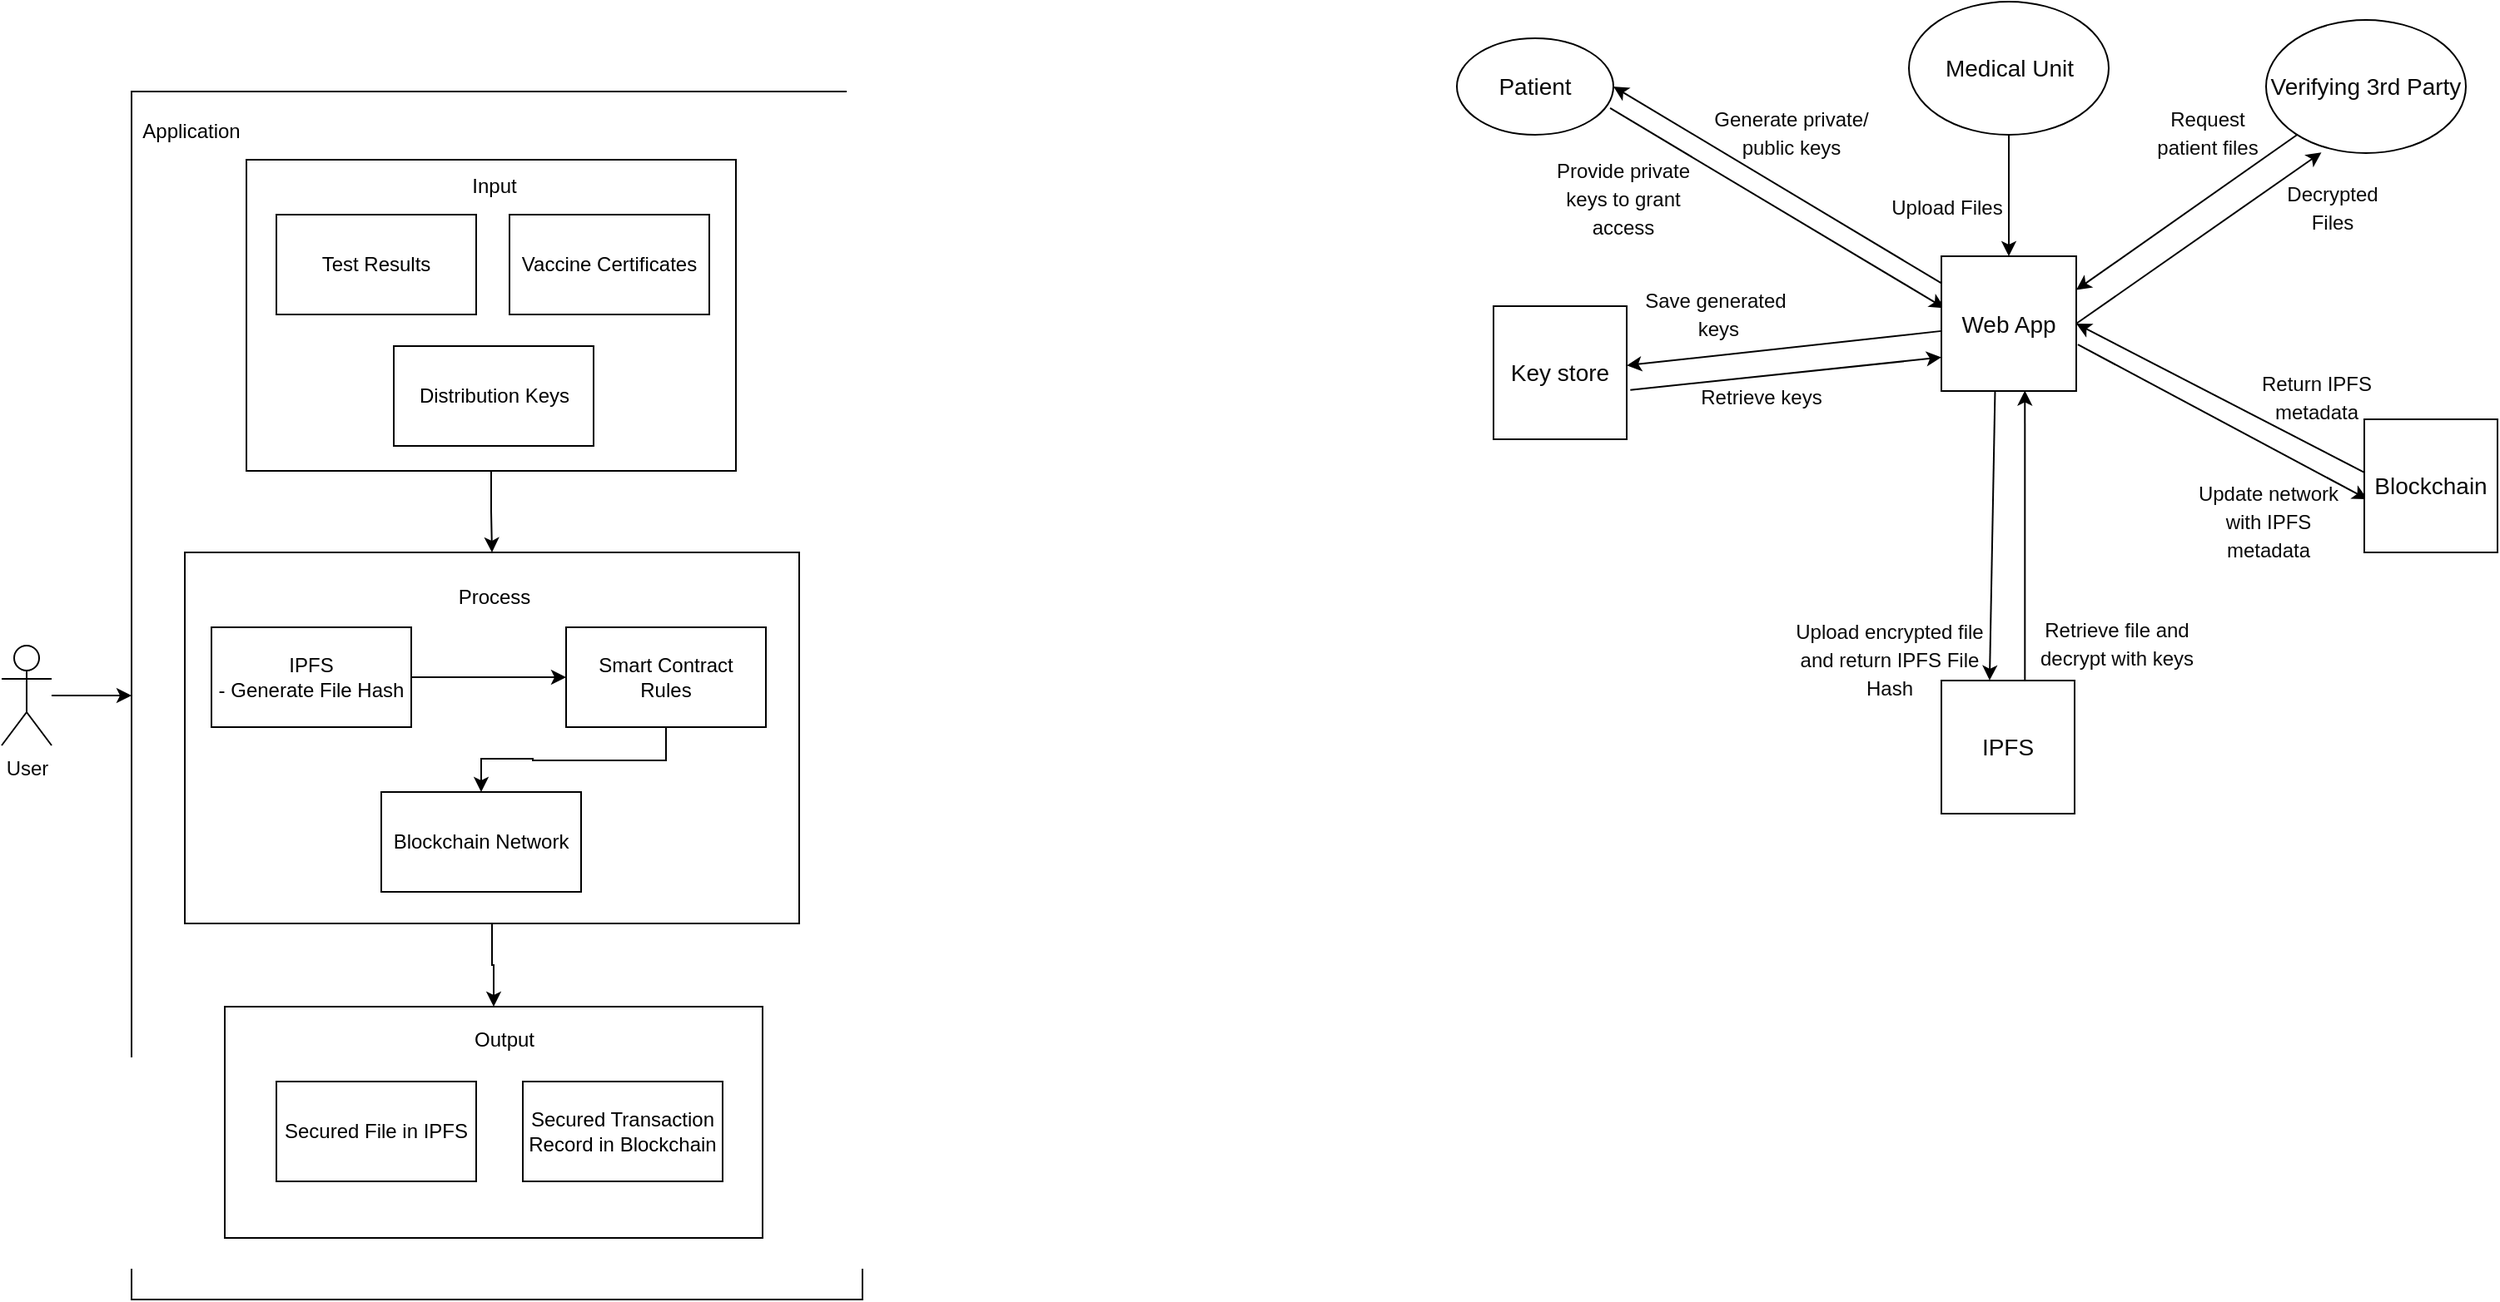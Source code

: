 <mxfile version="14.9.5" type="device"><diagram id="kY-viib103wf2mf439vV" name="Page-1"><mxGraphModel dx="835" dy="510" grid="0" gridSize="10" guides="1" tooltips="1" connect="1" arrows="1" fold="1" page="1" pageScale="1" pageWidth="2000" pageHeight="1100" math="0" shadow="0"><root><mxCell id="0"/><mxCell id="1" parent="0"/><mxCell id="HL23rp8V-L4xdYOjuT2W-24" value="" style="rounded=0;whiteSpace=wrap;html=1;" parent="1" vertex="1"><mxGeometry x="215" y="251" width="439" height="726" as="geometry"/></mxCell><mxCell id="HL23rp8V-L4xdYOjuT2W-6" value="" style="rounded=0;whiteSpace=wrap;html=1;" parent="1" vertex="1"><mxGeometry x="271" y="801" width="323" height="139" as="geometry"/></mxCell><mxCell id="HL23rp8V-L4xdYOjuT2W-14" style="edgeStyle=orthogonalEdgeStyle;rounded=0;orthogonalLoop=1;jettySize=auto;html=1;" parent="1" source="KZ27g9-mBWaPiHV4D6GU-1" target="KZ27g9-mBWaPiHV4D6GU-7" edge="1"><mxGeometry relative="1" as="geometry"/></mxCell><mxCell id="KZ27g9-mBWaPiHV4D6GU-1" value="" style="rounded=0;whiteSpace=wrap;html=1;" parent="1" vertex="1"><mxGeometry x="284" y="292" width="294" height="187" as="geometry"/></mxCell><mxCell id="KZ27g9-mBWaPiHV4D6GU-2" value="Input" style="text;html=1;strokeColor=none;fillColor=none;align=center;verticalAlign=middle;whiteSpace=wrap;rounded=0;" parent="1" vertex="1"><mxGeometry x="412.5" y="298" width="40" height="20" as="geometry"/></mxCell><mxCell id="KZ27g9-mBWaPiHV4D6GU-3" value="Test Results" style="rounded=0;whiteSpace=wrap;html=1;" parent="1" vertex="1"><mxGeometry x="302" y="325" width="120" height="60" as="geometry"/></mxCell><mxCell id="KZ27g9-mBWaPiHV4D6GU-4" value="Vaccine Certificates" style="rounded=0;whiteSpace=wrap;html=1;" parent="1" vertex="1"><mxGeometry x="442" y="325" width="120" height="60" as="geometry"/></mxCell><mxCell id="HL23rp8V-L4xdYOjuT2W-19" style="edgeStyle=orthogonalEdgeStyle;rounded=0;orthogonalLoop=1;jettySize=auto;html=1;exitX=0.5;exitY=1;exitDx=0;exitDy=0;entryX=0.5;entryY=0;entryDx=0;entryDy=0;" parent="1" source="KZ27g9-mBWaPiHV4D6GU-7" target="HL23rp8V-L4xdYOjuT2W-6" edge="1"><mxGeometry relative="1" as="geometry"/></mxCell><mxCell id="KZ27g9-mBWaPiHV4D6GU-7" value="" style="rounded=0;whiteSpace=wrap;html=1;" parent="1" vertex="1"><mxGeometry x="247" y="528" width="369" height="223" as="geometry"/></mxCell><mxCell id="KZ27g9-mBWaPiHV4D6GU-8" value="Process" style="text;html=1;strokeColor=none;fillColor=none;align=center;verticalAlign=middle;whiteSpace=wrap;rounded=0;" parent="1" vertex="1"><mxGeometry x="412.5" y="545" width="40" height="20" as="geometry"/></mxCell><mxCell id="HL23rp8V-L4xdYOjuT2W-12" style="edgeStyle=orthogonalEdgeStyle;rounded=0;orthogonalLoop=1;jettySize=auto;html=1;" parent="1" source="KZ27g9-mBWaPiHV4D6GU-9" target="KZ27g9-mBWaPiHV4D6GU-10" edge="1"><mxGeometry relative="1" as="geometry"/></mxCell><mxCell id="KZ27g9-mBWaPiHV4D6GU-9" value="IPFS&lt;br&gt;- Generate File Hash" style="rounded=0;whiteSpace=wrap;html=1;" parent="1" vertex="1"><mxGeometry x="263" y="573" width="120" height="60" as="geometry"/></mxCell><mxCell id="HL23rp8V-L4xdYOjuT2W-13" style="edgeStyle=orthogonalEdgeStyle;rounded=0;orthogonalLoop=1;jettySize=auto;html=1;" parent="1" source="KZ27g9-mBWaPiHV4D6GU-10" target="HL23rp8V-L4xdYOjuT2W-2" edge="1"><mxGeometry relative="1" as="geometry"/></mxCell><mxCell id="KZ27g9-mBWaPiHV4D6GU-10" value="Smart Contract&lt;br&gt;Rules" style="rounded=0;whiteSpace=wrap;html=1;" parent="1" vertex="1"><mxGeometry x="476" y="573" width="120" height="60" as="geometry"/></mxCell><mxCell id="HL23rp8V-L4xdYOjuT2W-1" value="Distribution Keys" style="rounded=0;whiteSpace=wrap;html=1;" parent="1" vertex="1"><mxGeometry x="372.5" y="404" width="120" height="60" as="geometry"/></mxCell><mxCell id="HL23rp8V-L4xdYOjuT2W-2" value="Blockchain Network" style="rounded=0;whiteSpace=wrap;html=1;" parent="1" vertex="1"><mxGeometry x="365" y="672" width="120" height="60" as="geometry"/></mxCell><mxCell id="HL23rp8V-L4xdYOjuT2W-4" value="Secured File in IPFS" style="rounded=0;whiteSpace=wrap;html=1;" parent="1" vertex="1"><mxGeometry x="302" y="846" width="120" height="60" as="geometry"/></mxCell><mxCell id="HL23rp8V-L4xdYOjuT2W-5" value="Secured Transaction&lt;br&gt;Record in Blockchain" style="rounded=0;whiteSpace=wrap;html=1;" parent="1" vertex="1"><mxGeometry x="450" y="846" width="120" height="60" as="geometry"/></mxCell><mxCell id="HL23rp8V-L4xdYOjuT2W-7" value="Output" style="text;html=1;strokeColor=none;fillColor=none;align=center;verticalAlign=middle;whiteSpace=wrap;rounded=0;" parent="1" vertex="1"><mxGeometry x="419" y="811" width="40" height="20" as="geometry"/></mxCell><mxCell id="HL23rp8V-L4xdYOjuT2W-25" value="Application" style="text;html=1;strokeColor=none;fillColor=none;align=center;verticalAlign=middle;whiteSpace=wrap;rounded=0;" parent="1" vertex="1"><mxGeometry x="231" y="265" width="40" height="20" as="geometry"/></mxCell><mxCell id="HL23rp8V-L4xdYOjuT2W-39" style="edgeStyle=orthogonalEdgeStyle;rounded=0;orthogonalLoop=1;jettySize=auto;html=1;fontColor=#FFFFFF;" parent="1" source="HL23rp8V-L4xdYOjuT2W-36" target="HL23rp8V-L4xdYOjuT2W-24" edge="1"><mxGeometry relative="1" as="geometry"/></mxCell><mxCell id="HL23rp8V-L4xdYOjuT2W-36" value="&lt;font color=&quot;#0a0a0a&quot;&gt;User&lt;/font&gt;" style="shape=umlActor;verticalLabelPosition=bottom;verticalAlign=top;html=1;fontColor=#FFFFFF;" parent="1" vertex="1"><mxGeometry x="137" y="584" width="30" height="60" as="geometry"/></mxCell><mxCell id="HL23rp8V-L4xdYOjuT2W-89" style="edgeStyle=none;rounded=0;orthogonalLoop=1;jettySize=auto;html=1;entryX=0.024;entryY=0.385;entryDx=0;entryDy=0;fontSize=14;fontColor=#0A0A0A;exitX=0.979;exitY=0.724;exitDx=0;exitDy=0;exitPerimeter=0;entryPerimeter=0;" parent="1" source="HL23rp8V-L4xdYOjuT2W-69" target="HL23rp8V-L4xdYOjuT2W-72" edge="1"><mxGeometry relative="1" as="geometry"/></mxCell><mxCell id="HL23rp8V-L4xdYOjuT2W-69" value="Patient" style="ellipse;whiteSpace=wrap;html=1;fontSize=14;fontColor=#0A0A0A;" parent="1" vertex="1"><mxGeometry x="1011" y="219" width="94" height="58" as="geometry"/></mxCell><mxCell id="HL23rp8V-L4xdYOjuT2W-82" style="edgeStyle=none;rounded=0;orthogonalLoop=1;jettySize=auto;html=1;fontSize=14;fontColor=#0A0A0A;" parent="1" source="HL23rp8V-L4xdYOjuT2W-70" target="HL23rp8V-L4xdYOjuT2W-72" edge="1"><mxGeometry relative="1" as="geometry"/></mxCell><mxCell id="HL23rp8V-L4xdYOjuT2W-70" value="Medical Unit" style="ellipse;whiteSpace=wrap;html=1;fontSize=14;fontColor=#0A0A0A;" parent="1" vertex="1"><mxGeometry x="1282.5" y="197" width="120" height="80" as="geometry"/></mxCell><mxCell id="HL23rp8V-L4xdYOjuT2W-88" style="edgeStyle=none;rounded=0;orthogonalLoop=1;jettySize=auto;html=1;fontSize=14;fontColor=#0A0A0A;entryX=1;entryY=0.25;entryDx=0;entryDy=0;" parent="1" source="HL23rp8V-L4xdYOjuT2W-71" target="HL23rp8V-L4xdYOjuT2W-72" edge="1"><mxGeometry relative="1" as="geometry"><mxPoint x="1383" y="369" as="targetPoint"/></mxGeometry></mxCell><mxCell id="HL23rp8V-L4xdYOjuT2W-71" value="Verifying 3rd Party" style="ellipse;whiteSpace=wrap;html=1;fontSize=14;fontColor=#0A0A0A;" parent="1" vertex="1"><mxGeometry x="1497" y="208" width="120" height="80" as="geometry"/></mxCell><mxCell id="HL23rp8V-L4xdYOjuT2W-84" style="edgeStyle=none;rounded=0;orthogonalLoop=1;jettySize=auto;html=1;fontSize=14;fontColor=#0A0A0A;" parent="1" source="HL23rp8V-L4xdYOjuT2W-72" target="HL23rp8V-L4xdYOjuT2W-75" edge="1"><mxGeometry relative="1" as="geometry"/></mxCell><mxCell id="HL23rp8V-L4xdYOjuT2W-85" style="edgeStyle=none;rounded=0;orthogonalLoop=1;jettySize=auto;html=1;entryX=0.362;entryY=-0.001;entryDx=0;entryDy=0;fontSize=14;fontColor=#0A0A0A;exitX=0.398;exitY=0.998;exitDx=0;exitDy=0;exitPerimeter=0;entryPerimeter=0;" parent="1" source="HL23rp8V-L4xdYOjuT2W-72" target="HL23rp8V-L4xdYOjuT2W-74" edge="1"><mxGeometry relative="1" as="geometry"/></mxCell><mxCell id="HL23rp8V-L4xdYOjuT2W-87" style="edgeStyle=none;rounded=0;orthogonalLoop=1;jettySize=auto;html=1;entryX=0.024;entryY=0.601;entryDx=0;entryDy=0;fontSize=14;fontColor=#0A0A0A;exitX=1.012;exitY=0.655;exitDx=0;exitDy=0;entryPerimeter=0;exitPerimeter=0;" parent="1" source="HL23rp8V-L4xdYOjuT2W-72" target="HL23rp8V-L4xdYOjuT2W-73" edge="1"><mxGeometry relative="1" as="geometry"/></mxCell><mxCell id="HL23rp8V-L4xdYOjuT2W-90" style="edgeStyle=none;rounded=0;orthogonalLoop=1;jettySize=auto;html=1;fontSize=14;fontColor=#0A0A0A;entryX=1;entryY=0.5;entryDx=0;entryDy=0;" parent="1" source="HL23rp8V-L4xdYOjuT2W-72" target="HL23rp8V-L4xdYOjuT2W-69" edge="1"><mxGeometry relative="1" as="geometry"><mxPoint x="1159" y="260" as="targetPoint"/></mxGeometry></mxCell><mxCell id="HL23rp8V-L4xdYOjuT2W-97" style="edgeStyle=none;rounded=0;orthogonalLoop=1;jettySize=auto;html=1;fontSize=14;fontColor=#0A0A0A;exitX=1;exitY=0.5;exitDx=0;exitDy=0;entryX=0.277;entryY=0.995;entryDx=0;entryDy=0;entryPerimeter=0;" parent="1" source="HL23rp8V-L4xdYOjuT2W-72" target="HL23rp8V-L4xdYOjuT2W-71" edge="1"><mxGeometry relative="1" as="geometry"><mxPoint x="1549" y="299" as="targetPoint"/></mxGeometry></mxCell><mxCell id="HL23rp8V-L4xdYOjuT2W-72" value="Web App" style="whiteSpace=wrap;html=1;aspect=fixed;fontSize=14;fontColor=#0A0A0A;" parent="1" vertex="1"><mxGeometry x="1302" y="350" width="81" height="81" as="geometry"/></mxCell><mxCell id="HL23rp8V-L4xdYOjuT2W-108" style="edgeStyle=none;rounded=0;orthogonalLoop=1;jettySize=auto;html=1;fontSize=14;fontColor=#0A0A0A;exitX=0.003;exitY=0.401;exitDx=0;exitDy=0;exitPerimeter=0;entryX=1;entryY=0.5;entryDx=0;entryDy=0;" parent="1" source="HL23rp8V-L4xdYOjuT2W-73" edge="1" target="HL23rp8V-L4xdYOjuT2W-72"><mxGeometry relative="1" as="geometry"><mxPoint x="1381" y="400" as="targetPoint"/></mxGeometry></mxCell><mxCell id="HL23rp8V-L4xdYOjuT2W-73" value="Blockchain" style="whiteSpace=wrap;html=1;aspect=fixed;fontSize=14;fontColor=#0A0A0A;" parent="1" vertex="1"><mxGeometry x="1556" y="448" width="80" height="80" as="geometry"/></mxCell><mxCell id="HL23rp8V-L4xdYOjuT2W-102" style="edgeStyle=none;rounded=0;orthogonalLoop=1;jettySize=auto;html=1;fontSize=14;fontColor=#0A0A0A;exitX=0.627;exitY=0.01;exitDx=0;exitDy=0;entryX=0.619;entryY=0.997;entryDx=0;entryDy=0;entryPerimeter=0;exitPerimeter=0;" parent="1" source="HL23rp8V-L4xdYOjuT2W-74" target="HL23rp8V-L4xdYOjuT2W-72" edge="1"><mxGeometry relative="1" as="geometry"><mxPoint x="1343" y="431" as="targetPoint"/></mxGeometry></mxCell><mxCell id="HL23rp8V-L4xdYOjuT2W-74" value="IPFS" style="whiteSpace=wrap;html=1;aspect=fixed;fontSize=14;fontColor=#0A0A0A;" parent="1" vertex="1"><mxGeometry x="1302" y="605" width="80" height="80" as="geometry"/></mxCell><mxCell id="HL23rp8V-L4xdYOjuT2W-122" style="edgeStyle=none;rounded=0;orthogonalLoop=1;jettySize=auto;html=1;fontSize=14;fontColor=#0A0A0A;exitX=1.027;exitY=0.63;exitDx=0;exitDy=0;entryX=0;entryY=0.75;entryDx=0;entryDy=0;exitPerimeter=0;" parent="1" source="HL23rp8V-L4xdYOjuT2W-75" target="HL23rp8V-L4xdYOjuT2W-72" edge="1"><mxGeometry relative="1" as="geometry"><mxPoint x="1322" y="431" as="targetPoint"/></mxGeometry></mxCell><mxCell id="HL23rp8V-L4xdYOjuT2W-75" value="Key store" style="whiteSpace=wrap;html=1;aspect=fixed;fontSize=14;fontColor=#0A0A0A;" parent="1" vertex="1"><mxGeometry x="1033" y="380" width="80" height="80" as="geometry"/></mxCell><mxCell id="HL23rp8V-L4xdYOjuT2W-91" value="&lt;font style=&quot;font-size: 12px&quot;&gt;Upload Files&lt;/font&gt;" style="text;html=1;strokeColor=none;fillColor=none;align=center;verticalAlign=middle;whiteSpace=wrap;rounded=0;fontSize=14;fontColor=#0A0A0A;" parent="1" vertex="1"><mxGeometry x="1257" y="296.5" width="97" height="47" as="geometry"/></mxCell><mxCell id="HL23rp8V-L4xdYOjuT2W-92" style="edgeStyle=none;rounded=0;orthogonalLoop=1;jettySize=auto;html=1;exitX=0.5;exitY=1;exitDx=0;exitDy=0;fontSize=14;fontColor=#0A0A0A;" parent="1" source="HL23rp8V-L4xdYOjuT2W-91" target="HL23rp8V-L4xdYOjuT2W-91" edge="1"><mxGeometry relative="1" as="geometry"/></mxCell><mxCell id="HL23rp8V-L4xdYOjuT2W-94" value="&lt;font style=&quot;font-size: 12px&quot;&gt;Generate private/&lt;br&gt;public keys&lt;/font&gt;" style="text;html=1;strokeColor=none;fillColor=none;align=center;verticalAlign=middle;whiteSpace=wrap;rounded=0;fontSize=14;fontColor=#0A0A0A;" parent="1" vertex="1"><mxGeometry x="1160" y="243.5" width="104" height="63" as="geometry"/></mxCell><mxCell id="HL23rp8V-L4xdYOjuT2W-95" value="&lt;font style=&quot;font-size: 12px&quot;&gt;Provide private keys to grant access&lt;/font&gt;" style="text;html=1;strokeColor=none;fillColor=none;align=center;verticalAlign=middle;whiteSpace=wrap;rounded=0;fontSize=14;fontColor=#0A0A0A;" parent="1" vertex="1"><mxGeometry x="1057" y="285.5" width="108" height="58" as="geometry"/></mxCell><mxCell id="HL23rp8V-L4xdYOjuT2W-96" value="&lt;font style=&quot;font-size: 12px&quot;&gt;Save generated&lt;br&gt;&amp;nbsp;keys&lt;/font&gt;" style="text;html=1;strokeColor=none;fillColor=none;align=center;verticalAlign=middle;whiteSpace=wrap;rounded=0;fontSize=14;fontColor=#0A0A0A;" parent="1" vertex="1"><mxGeometry x="1119" y="364" width="95" height="40" as="geometry"/></mxCell><mxCell id="HL23rp8V-L4xdYOjuT2W-98" value="&lt;font style=&quot;font-size: 12px&quot;&gt;Request &lt;br&gt;patient files&lt;/font&gt;" style="text;html=1;strokeColor=none;fillColor=none;align=center;verticalAlign=middle;whiteSpace=wrap;rounded=0;fontSize=14;fontColor=#0A0A0A;" parent="1" vertex="1"><mxGeometry x="1412" y="255.5" width="100" height="39" as="geometry"/></mxCell><mxCell id="HL23rp8V-L4xdYOjuT2W-101" value="&lt;font style=&quot;font-size: 12px&quot;&gt;Upload encrypted file&lt;br&gt;and return IPFS File Hash&lt;/font&gt;" style="text;html=1;strokeColor=none;fillColor=none;align=center;verticalAlign=middle;whiteSpace=wrap;rounded=0;fontSize=14;fontColor=#0A0A0A;" parent="1" vertex="1"><mxGeometry x="1209" y="556" width="124" height="71" as="geometry"/></mxCell><mxCell id="HL23rp8V-L4xdYOjuT2W-103" value="&lt;font style=&quot;font-size: 12px&quot;&gt;Retrieve file and decrypt with keys&lt;/font&gt;" style="text;html=1;strokeColor=none;fillColor=none;align=center;verticalAlign=middle;whiteSpace=wrap;rounded=0;fontSize=14;fontColor=#0A0A0A;" parent="1" vertex="1"><mxGeometry x="1346" y="559" width="123" height="46" as="geometry"/></mxCell><mxCell id="HL23rp8V-L4xdYOjuT2W-105" value="&lt;font style=&quot;font-size: 12px&quot;&gt;Update network with IPFS metadata&lt;/font&gt;" style="text;html=1;strokeColor=none;fillColor=none;align=center;verticalAlign=middle;whiteSpace=wrap;rounded=0;fontSize=14;fontColor=#0A0A0A;" parent="1" vertex="1"><mxGeometry x="1448" y="479" width="101" height="60" as="geometry"/></mxCell><mxCell id="HL23rp8V-L4xdYOjuT2W-107" value="&lt;font style=&quot;font-size: 12px&quot;&gt;Return IPFS metadata&lt;/font&gt;" style="text;html=1;strokeColor=none;fillColor=none;align=center;verticalAlign=middle;whiteSpace=wrap;rounded=0;fontSize=14;fontColor=#0A0A0A;" parent="1" vertex="1"><mxGeometry x="1476" y="415" width="103" height="38" as="geometry"/></mxCell><mxCell id="HL23rp8V-L4xdYOjuT2W-115" style="edgeStyle=none;rounded=0;orthogonalLoop=1;jettySize=auto;html=1;exitX=0.5;exitY=0;exitDx=0;exitDy=0;fontSize=14;fontColor=#0A0A0A;" parent="1" source="HL23rp8V-L4xdYOjuT2W-103" target="HL23rp8V-L4xdYOjuT2W-103" edge="1"><mxGeometry relative="1" as="geometry"/></mxCell><mxCell id="HL23rp8V-L4xdYOjuT2W-123" value="&lt;font style=&quot;font-size: 12px&quot;&gt;Retrieve keys&lt;/font&gt;" style="text;html=1;strokeColor=none;fillColor=none;align=center;verticalAlign=middle;whiteSpace=wrap;rounded=0;fontSize=14;fontColor=#0A0A0A;" parent="1" vertex="1"><mxGeometry x="1119" y="424" width="150" height="20" as="geometry"/></mxCell><mxCell id="j1egG3dxyX63YDETFK80-7" value="&lt;span style=&quot;font-size: 12px&quot;&gt;Decrypted Files&lt;/span&gt;" style="text;html=1;strokeColor=none;fillColor=none;align=center;verticalAlign=middle;whiteSpace=wrap;rounded=0;fontSize=14;fontColor=#0A0A0A;" vertex="1" parent="1"><mxGeometry x="1510" y="297" width="54" height="46" as="geometry"/></mxCell></root></mxGraphModel></diagram></mxfile>
